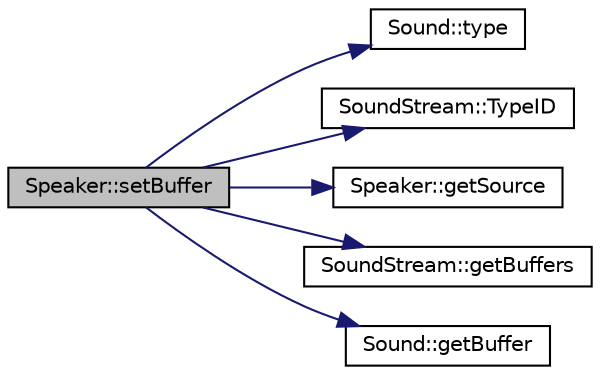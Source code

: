 digraph "Speaker::setBuffer"
{
  edge [fontname="Helvetica",fontsize="10",labelfontname="Helvetica",labelfontsize="10"];
  node [fontname="Helvetica",fontsize="10",shape=record];
  rankdir="LR";
  Node1 [label="Speaker::setBuffer",height=0.2,width=0.4,color="black", fillcolor="grey75", style="filled", fontcolor="black"];
  Node1 -> Node2 [color="midnightblue",fontsize="10",style="solid",fontname="Helvetica"];
  Node2 [label="Sound::type",height=0.2,width=0.4,color="black", fillcolor="white", style="filled",URL="$class_sound.html#a90f5fdab7f2ffee87970208043cff6d0"];
  Node1 -> Node3 [color="midnightblue",fontsize="10",style="solid",fontname="Helvetica"];
  Node3 [label="SoundStream::TypeID",height=0.2,width=0.4,color="black", fillcolor="white", style="filled",URL="$class_sound_stream.html#a1060f81eb1ba116f803b6e2f7e620641"];
  Node1 -> Node4 [color="midnightblue",fontsize="10",style="solid",fontname="Helvetica"];
  Node4 [label="Speaker::getSource",height=0.2,width=0.4,color="black", fillcolor="white", style="filled",URL="$class_speaker.html#ad038d4f49617bf84b9c1002468c88027"];
  Node1 -> Node5 [color="midnightblue",fontsize="10",style="solid",fontname="Helvetica"];
  Node5 [label="SoundStream::getBuffers",height=0.2,width=0.4,color="black", fillcolor="white", style="filled",URL="$class_sound_stream.html#afd0c2a6435611d9e9057e00b31301c02"];
  Node1 -> Node6 [color="midnightblue",fontsize="10",style="solid",fontname="Helvetica"];
  Node6 [label="Sound::getBuffer",height=0.2,width=0.4,color="black", fillcolor="white", style="filled",URL="$class_sound.html#aa9fc932cd854b88c2b2cfefaeaf7641e"];
}
